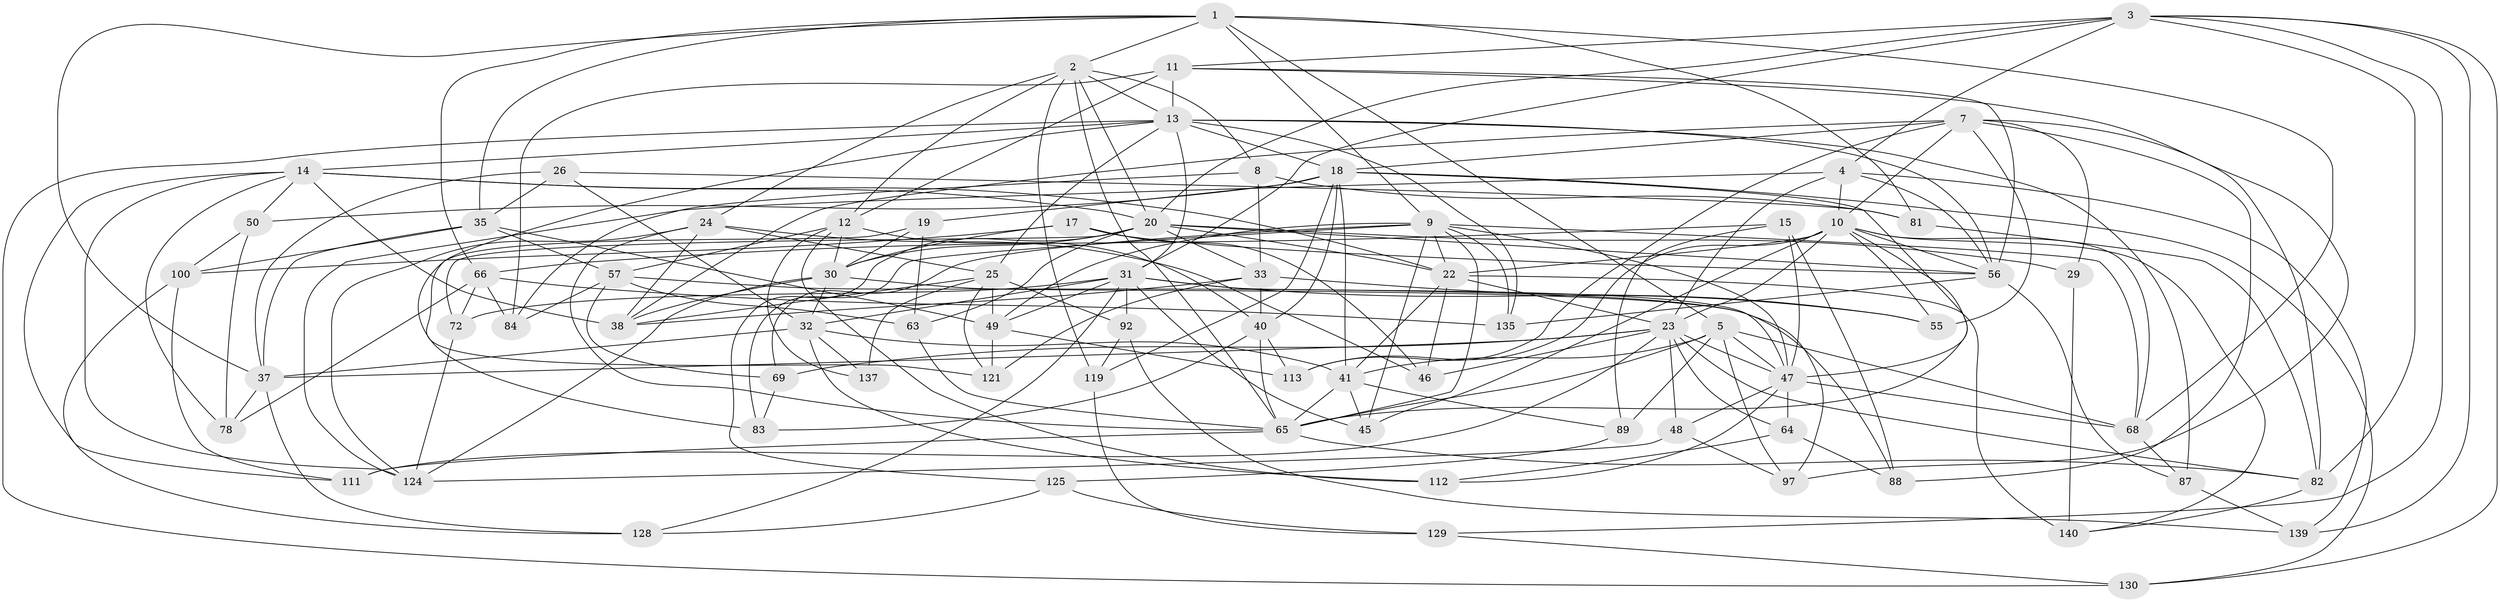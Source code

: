 // original degree distribution, {4: 1.0}
// Generated by graph-tools (version 1.1) at 2025/16/03/09/25 04:16:14]
// undirected, 74 vertices, 214 edges
graph export_dot {
graph [start="1"]
  node [color=gray90,style=filled];
  1 [super="+21"];
  2 [super="+6+86"];
  3 [super="+138+52"];
  4 [super="+34"];
  5 [super="+60+73"];
  7 [super="+62"];
  8;
  9 [super="+105"];
  10 [super="+95+71+102"];
  11 [super="+91+44"];
  12 [super="+146+16"];
  13 [super="+28"];
  14 [super="+98"];
  15;
  17;
  18 [super="+79"];
  19;
  20 [super="+132+115+51"];
  22 [super="+110+43"];
  23 [super="+117+36+80"];
  24 [super="+75"];
  25 [super="+136+94"];
  26;
  29;
  30 [super="+42+61"];
  31 [super="+59+104"];
  32 [super="+108+77"];
  33 [super="+39"];
  35 [super="+120"];
  37 [super="+58"];
  38 [super="+116"];
  40 [super="+74"];
  41 [super="+106+76"];
  45;
  46;
  47 [super="+107+53"];
  48;
  49 [super="+99"];
  50 [super="+126"];
  55;
  56 [super="+122"];
  57 [super="+148"];
  63;
  64;
  65 [super="+118+67"];
  66 [super="+85"];
  68 [super="+147"];
  69;
  72;
  78;
  81;
  82 [super="+109"];
  83;
  84;
  87;
  88;
  89;
  92;
  97;
  100 [super="+103"];
  111;
  112;
  113;
  119;
  121;
  124 [super="+134"];
  125;
  128;
  129;
  130;
  135;
  137;
  139;
  140;
  1 -- 66;
  1 -- 2;
  1 -- 81;
  1 -- 35;
  1 -- 5;
  1 -- 9;
  1 -- 68;
  1 -- 37;
  2 -- 119;
  2 -- 12;
  2 -- 8;
  2 -- 24;
  2 -- 13;
  2 -- 20;
  2 -- 65;
  3 -- 139;
  3 -- 20;
  3 -- 130;
  3 -- 129;
  3 -- 82;
  3 -- 31;
  3 -- 4;
  3 -- 11;
  4 -- 139;
  4 -- 10;
  4 -- 124;
  4 -- 56;
  4 -- 23;
  5 -- 89;
  5 -- 41 [weight=2];
  5 -- 68;
  5 -- 97;
  5 -- 47;
  5 -- 65;
  7 -- 38;
  7 -- 113;
  7 -- 55;
  7 -- 88;
  7 -- 29;
  7 -- 10;
  7 -- 82;
  7 -- 18;
  8 -- 81;
  8 -- 84;
  8 -- 33;
  9 -- 47;
  9 -- 135;
  9 -- 65;
  9 -- 68;
  9 -- 69;
  9 -- 45;
  9 -- 49;
  9 -- 83;
  9 -- 22;
  10 -- 140;
  10 -- 45;
  10 -- 23 [weight=2];
  10 -- 56;
  10 -- 113;
  10 -- 68;
  10 -- 55;
  10 -- 22;
  10 -- 65;
  11 -- 97;
  11 -- 84;
  11 -- 12 [weight=2];
  11 -- 13 [weight=2];
  11 -- 56;
  12 -- 112;
  12 -- 137;
  12 -- 57;
  12 -- 40;
  12 -- 30;
  13 -- 14;
  13 -- 130;
  13 -- 121;
  13 -- 135;
  13 -- 87;
  13 -- 56;
  13 -- 25;
  13 -- 18;
  13 -- 31;
  14 -- 50;
  14 -- 20;
  14 -- 38;
  14 -- 124;
  14 -- 78;
  14 -- 111;
  14 -- 22;
  15 -- 89;
  15 -- 88;
  15 -- 66;
  15 -- 47;
  17 -- 46;
  17 -- 30;
  17 -- 100;
  17 -- 56;
  18 -- 119;
  18 -- 50 [weight=2];
  18 -- 47;
  18 -- 19;
  18 -- 130;
  18 -- 40;
  18 -- 41;
  19 -- 30;
  19 -- 63;
  19 -- 83;
  20 -- 72;
  20 -- 30;
  20 -- 33;
  20 -- 56;
  20 -- 29 [weight=2];
  20 -- 22;
  20 -- 125;
  20 -- 63;
  22 -- 46;
  22 -- 41;
  22 -- 140;
  22 -- 23;
  23 -- 46;
  23 -- 37;
  23 -- 82;
  23 -- 64;
  23 -- 48;
  23 -- 69;
  23 -- 47;
  23 -- 111;
  24 -- 46;
  24 -- 38;
  24 -- 124;
  24 -- 25;
  24 -- 65;
  25 -- 49;
  25 -- 137 [weight=2];
  25 -- 92;
  25 -- 38;
  25 -- 121;
  26 -- 81;
  26 -- 32;
  26 -- 35;
  26 -- 37;
  29 -- 140;
  30 -- 38;
  30 -- 32;
  30 -- 124;
  30 -- 97;
  31 -- 45;
  31 -- 72;
  31 -- 55;
  31 -- 47;
  31 -- 32;
  31 -- 49;
  31 -- 128;
  31 -- 92;
  32 -- 41;
  32 -- 137;
  32 -- 112;
  32 -- 37 [weight=2];
  33 -- 55;
  33 -- 121;
  33 -- 40;
  33 -- 38;
  35 -- 49;
  35 -- 100;
  35 -- 57;
  35 -- 37;
  37 -- 78;
  37 -- 128;
  40 -- 83;
  40 -- 113;
  40 -- 65;
  41 -- 89;
  41 -- 65;
  41 -- 45;
  47 -- 48;
  47 -- 112;
  47 -- 68;
  47 -- 64;
  48 -- 124;
  48 -- 97;
  49 -- 121;
  49 -- 113;
  50 -- 100 [weight=2];
  50 -- 78;
  56 -- 87;
  56 -- 135;
  57 -- 69;
  57 -- 88;
  57 -- 84;
  57 -- 63;
  63 -- 65;
  64 -- 112;
  64 -- 88;
  65 -- 82;
  65 -- 111;
  66 -- 135;
  66 -- 72;
  66 -- 84;
  66 -- 78;
  68 -- 87;
  69 -- 83;
  72 -- 124;
  81 -- 82;
  82 -- 140;
  87 -- 139;
  89 -- 125;
  92 -- 139;
  92 -- 119;
  100 -- 128;
  100 -- 111;
  119 -- 129;
  125 -- 129;
  125 -- 128;
  129 -- 130;
}
